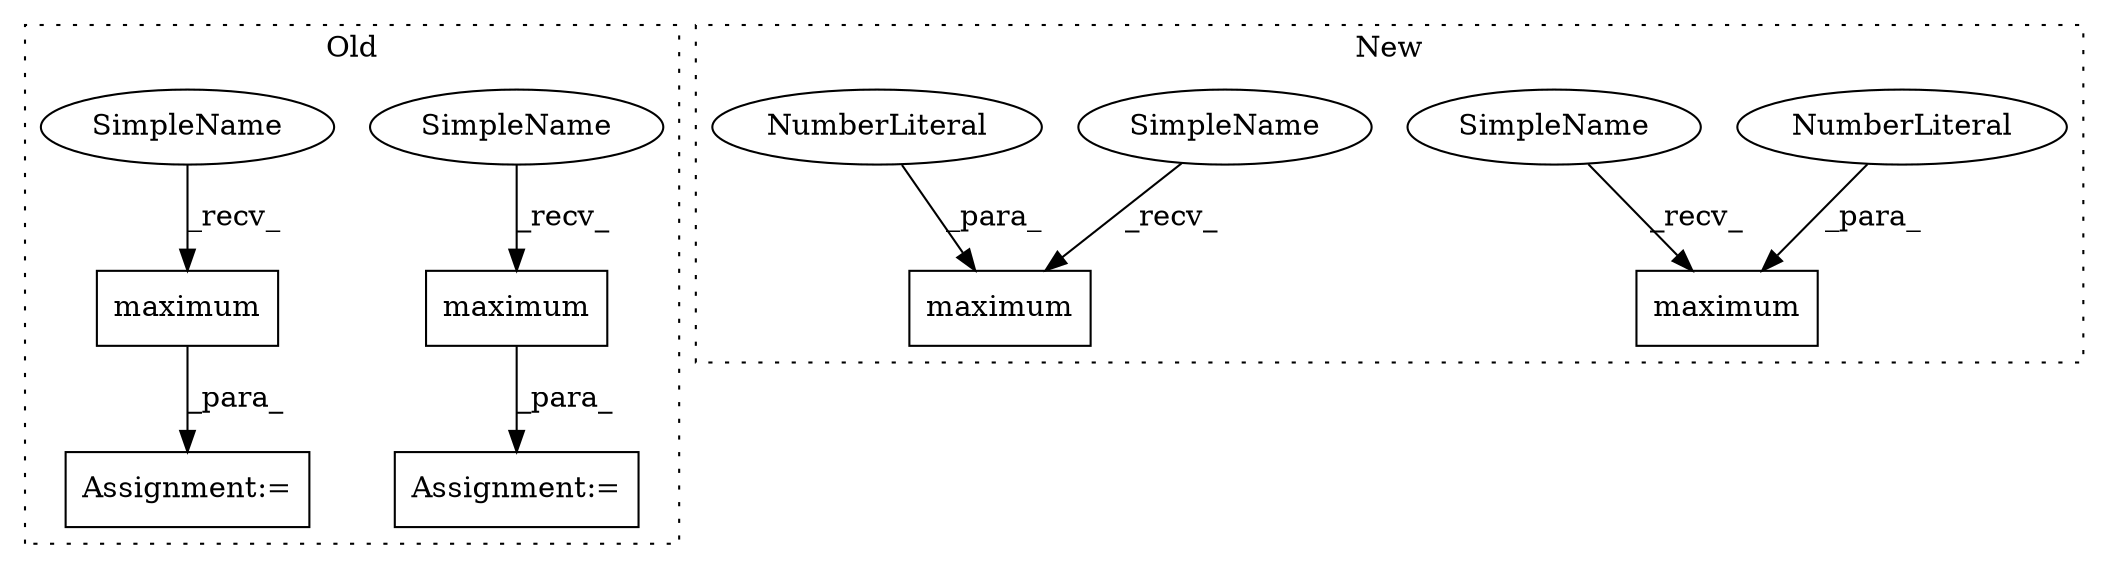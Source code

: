 digraph G {
subgraph cluster0 {
1 [label="maximum" a="32" s="9111,9126" l="8,1" shape="box"];
3 [label="Assignment:=" a="7" s="9104" l="1" shape="box"];
4 [label="maximum" a="32" s="9075,9090" l="8,1" shape="box"];
5 [label="Assignment:=" a="7" s="9068" l="1" shape="box"];
11 [label="SimpleName" a="42" s="9069" l="5" shape="ellipse"];
12 [label="SimpleName" a="42" s="9105" l="5" shape="ellipse"];
label = "Old";
style="dotted";
}
subgraph cluster1 {
2 [label="maximum" a="32" s="9089,9114" l="8,1" shape="box"];
6 [label="maximum" a="32" s="9043,9068" l="8,1" shape="box"];
7 [label="NumberLiteral" a="34" s="9051" l="1" shape="ellipse"];
8 [label="NumberLiteral" a="34" s="9097" l="1" shape="ellipse"];
9 [label="SimpleName" a="42" s="9037" l="5" shape="ellipse"];
10 [label="SimpleName" a="42" s="9083" l="5" shape="ellipse"];
label = "New";
style="dotted";
}
1 -> 3 [label="_para_"];
4 -> 5 [label="_para_"];
7 -> 6 [label="_para_"];
8 -> 2 [label="_para_"];
9 -> 6 [label="_recv_"];
10 -> 2 [label="_recv_"];
11 -> 4 [label="_recv_"];
12 -> 1 [label="_recv_"];
}